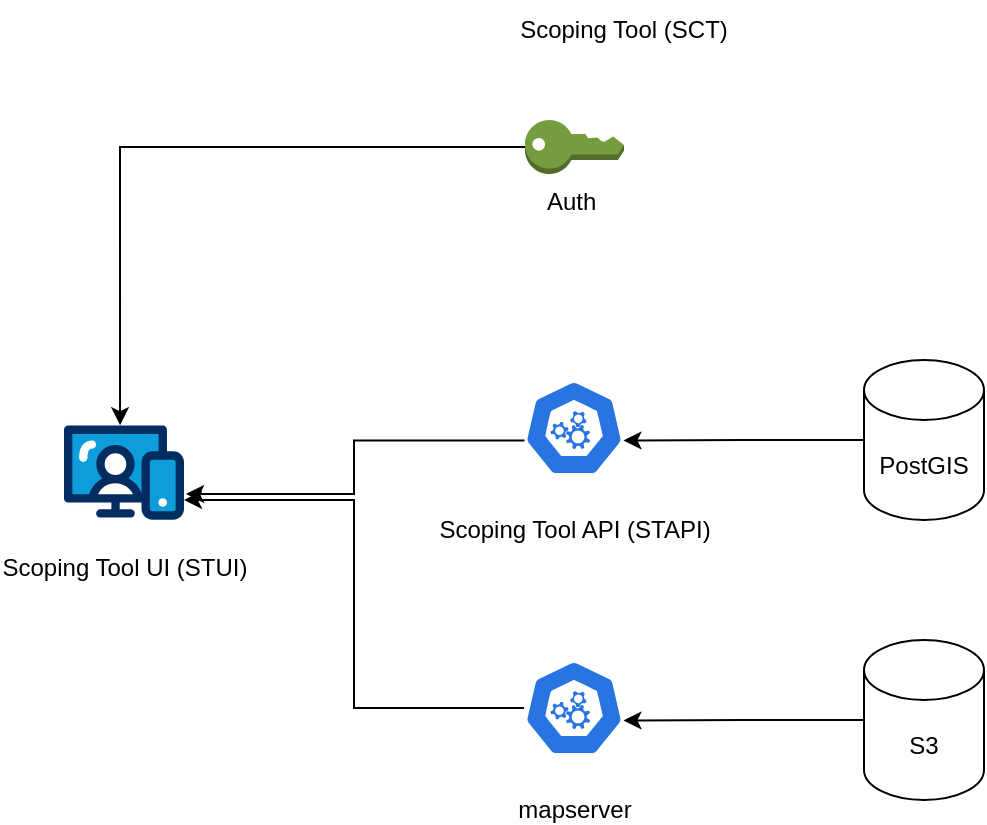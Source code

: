 <mxfile version="22.1.19" type="github">
  <diagram name="Page-1" id="2Ey8FZhIOAeo2eShXoSj">
    <mxGraphModel dx="1383" dy="795" grid="1" gridSize="10" guides="1" tooltips="1" connect="1" arrows="1" fold="1" page="1" pageScale="1" pageWidth="850" pageHeight="1100" math="0" shadow="0">
      <root>
        <mxCell id="0" />
        <mxCell id="1" parent="0" />
        <mxCell id="ePrsIyqB74P0uLryzSmZ-20" style="edgeStyle=orthogonalEdgeStyle;rounded=0;orthogonalLoop=1;jettySize=auto;html=1;entryX=0.995;entryY=0.63;entryDx=0;entryDy=0;entryPerimeter=0;" edge="1" parent="1" source="ePrsIyqB74P0uLryzSmZ-2" target="ePrsIyqB74P0uLryzSmZ-19">
          <mxGeometry relative="1" as="geometry">
            <mxPoint x="490" y="720" as="targetPoint" />
          </mxGeometry>
        </mxCell>
        <mxCell id="ePrsIyqB74P0uLryzSmZ-2" value="S3" style="shape=cylinder3;whiteSpace=wrap;html=1;boundedLbl=1;backgroundOutline=1;size=15;" vertex="1" parent="1">
          <mxGeometry x="540" y="680" width="60" height="80" as="geometry" />
        </mxCell>
        <mxCell id="ePrsIyqB74P0uLryzSmZ-3" value="PostGIS" style="shape=cylinder3;whiteSpace=wrap;html=1;boundedLbl=1;backgroundOutline=1;size=15;" vertex="1" parent="1">
          <mxGeometry x="540" y="540" width="60" height="80" as="geometry" />
        </mxCell>
        <mxCell id="ePrsIyqB74P0uLryzSmZ-6" value="Scoping Tool UI (STUI)" style="verticalLabelPosition=bottom;aspect=fixed;html=1;shape=mxgraph.salesforce.web;" vertex="1" parent="1">
          <mxGeometry x="140" y="572.6" width="60" height="47.4" as="geometry" />
        </mxCell>
        <mxCell id="ePrsIyqB74P0uLryzSmZ-12" value="&lt;br&gt;&lt;br&gt;&lt;br&gt;&lt;br&gt;&lt;br&gt;&lt;br&gt;&lt;br&gt;Scoping Tool API (STAPI)" style="aspect=fixed;sketch=0;html=1;dashed=0;whitespace=wrap;fillColor=#2875E2;strokeColor=#ffffff;points=[[0.005,0.63,0],[0.1,0.2,0],[0.9,0.2,0],[0.5,0,0],[0.995,0.63,0],[0.72,0.99,0],[0.5,1,0],[0.28,0.99,0]];shape=mxgraph.kubernetes.icon2;prIcon=api" vertex="1" parent="1">
          <mxGeometry x="370" y="550" width="50" height="48" as="geometry" />
        </mxCell>
        <mxCell id="ePrsIyqB74P0uLryzSmZ-14" style="edgeStyle=orthogonalEdgeStyle;rounded=0;orthogonalLoop=1;jettySize=auto;html=1;entryX=0.995;entryY=0.63;entryDx=0;entryDy=0;entryPerimeter=0;" edge="1" parent="1" source="ePrsIyqB74P0uLryzSmZ-3" target="ePrsIyqB74P0uLryzSmZ-12">
          <mxGeometry relative="1" as="geometry" />
        </mxCell>
        <mxCell id="ePrsIyqB74P0uLryzSmZ-18" style="edgeStyle=orthogonalEdgeStyle;rounded=0;orthogonalLoop=1;jettySize=auto;html=1;entryX=0.467;entryY=-0.004;entryDx=0;entryDy=0;entryPerimeter=0;" edge="1" parent="1" source="ePrsIyqB74P0uLryzSmZ-16" target="ePrsIyqB74P0uLryzSmZ-6">
          <mxGeometry relative="1" as="geometry">
            <mxPoint x="260" y="520" as="targetPoint" />
          </mxGeometry>
        </mxCell>
        <mxCell id="ePrsIyqB74P0uLryzSmZ-16" value="Auth&amp;nbsp;" style="outlineConnect=0;dashed=0;verticalLabelPosition=bottom;verticalAlign=top;align=center;html=1;shape=mxgraph.aws3.add_on;fillColor=#759C3E;gradientColor=none;" vertex="1" parent="1">
          <mxGeometry x="370.5" y="420" width="49.5" height="27" as="geometry" />
        </mxCell>
        <mxCell id="ePrsIyqB74P0uLryzSmZ-19" value="&lt;br&gt;&lt;br&gt;&lt;br&gt;&lt;br&gt;&lt;br&gt;&lt;br&gt;&lt;br&gt;mapserver" style="aspect=fixed;sketch=0;html=1;dashed=0;whitespace=wrap;fillColor=#2875E2;strokeColor=#ffffff;points=[[0.005,0.63,0],[0.1,0.2,0],[0.9,0.2,0],[0.5,0,0],[0.995,0.63,0],[0.72,0.99,0],[0.5,1,0],[0.28,0.99,0]];shape=mxgraph.kubernetes.icon2;prIcon=api" vertex="1" parent="1">
          <mxGeometry x="370" y="690" width="50" height="48" as="geometry" />
        </mxCell>
        <mxCell id="ePrsIyqB74P0uLryzSmZ-21" value="Scoping Tool (SCT)" style="text;html=1;strokeColor=none;fillColor=none;align=center;verticalAlign=middle;whiteSpace=wrap;rounded=0;" vertex="1" parent="1">
          <mxGeometry x="350" y="360" width="140" height="30" as="geometry" />
        </mxCell>
        <mxCell id="ePrsIyqB74P0uLryzSmZ-27" style="edgeStyle=orthogonalEdgeStyle;rounded=0;orthogonalLoop=1;jettySize=auto;html=1;exitX=0.005;exitY=0.63;exitDx=0;exitDy=0;exitPerimeter=0;entryX=1.017;entryY=0.727;entryDx=0;entryDy=0;entryPerimeter=0;" edge="1" parent="1" source="ePrsIyqB74P0uLryzSmZ-12" target="ePrsIyqB74P0uLryzSmZ-6">
          <mxGeometry relative="1" as="geometry" />
        </mxCell>
        <mxCell id="ePrsIyqB74P0uLryzSmZ-29" style="edgeStyle=orthogonalEdgeStyle;rounded=0;orthogonalLoop=1;jettySize=auto;html=1;entryX=1;entryY=0.791;entryDx=0;entryDy=0;entryPerimeter=0;" edge="1" parent="1" source="ePrsIyqB74P0uLryzSmZ-19" target="ePrsIyqB74P0uLryzSmZ-6">
          <mxGeometry relative="1" as="geometry" />
        </mxCell>
      </root>
    </mxGraphModel>
  </diagram>
</mxfile>
